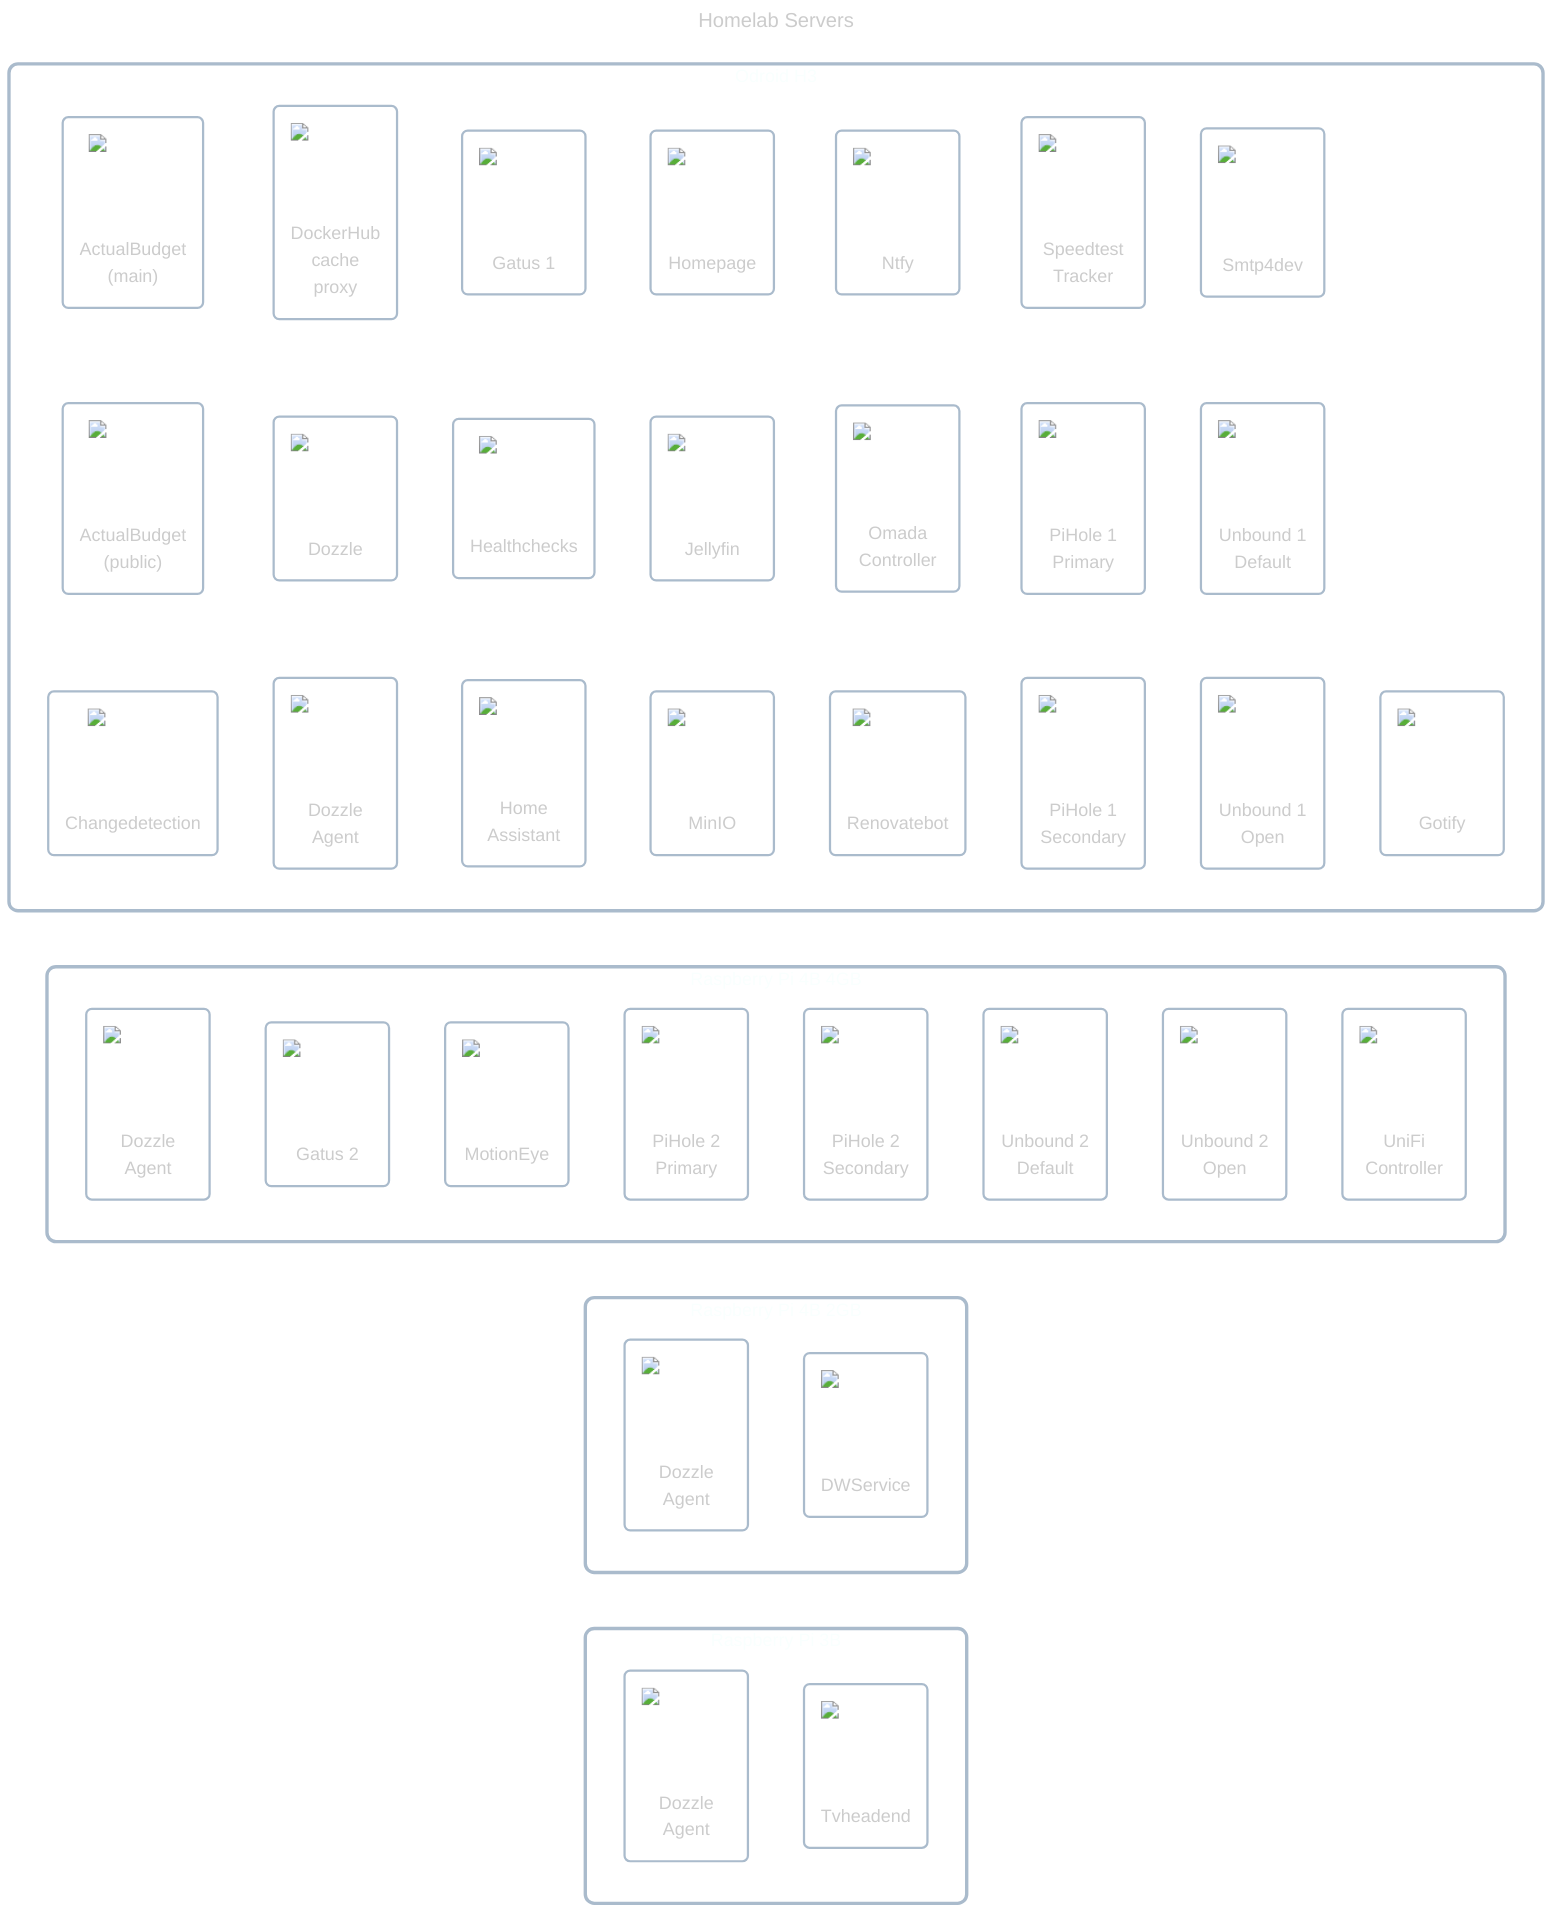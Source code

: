 ---
title: Homelab Servers
config:
    theme: dark
---

flowchart LR
    classDef cluster fill:#ffffff00,stroke:#aabbccff,stroke-width:3px,rx:8px,ry:8px;
    classDef node fill:#ffffff00,stroke:#aabbccff,stroke-width:2px,rx:5px,ry:5px;
    classDef no_border stroke:#ffffff00,stroke-width:0px;

    subgraph raspberry_pi_3b["Raspberry Pi 3B"]
        dozzle_agent_1("<div style='position:relative;width:80px;height:80px;margin:0 auto;margin-bottom:0.75em'><img src='../../../../icons/dozzle.png' style='min-width:80px;max-width:80px' /></div>Dozzle<br/>Agent")
        tvheadend("<div style='position:relative;width:80px;height:80px;margin:0 auto;margin-bottom:0.75em'><img src='../../../../icons/tvheadend.png' style='min-width:80px;max-width:80px' /></div>Tvheadend")

        %% hidden_raspberry_pi_3b(" ")
        %% class hidden_raspberry_pi_3b no_border
    end

    subgraph raspberry_pi_4b_2g["Raspberry Pi 4B 2GB"]
        dozzle_agent_2("<div style='position:relative;width:80px;height:80px;margin:0 auto;margin-bottom:0.75em'><img src='../../../../icons/dozzle.png' style='min-width:80px;max-width:80px' /></div>Dozzle<br/>Agent")
        dwservice("<div style='position:relative;width:80px;height:80px;margin:0 auto;margin-bottom:0.75em'><img src='../../../../icons/dwservice.png' style='min-width:80px;max-width:80px' /></div>DWService")

        %% hidden_raspberry_pi_4b_2g(" ")
        %% class hidden_raspberry_pi_4b_2g no_border
    end

    subgraph raspberry_pi_4b_4g["Raspberry Pi 4B 4GB"]
        dozzle_agent_3("<div style='position:relative;width:80px;height:80px;margin:0 auto;margin-bottom:0.75em'><img src='../../../../icons/dozzle.png' style='min-width:80px;max-width:80px' /></div>Dozzle<br/>Agent")
        gatus_2("<div style='position:relative;width:80px;height:80px;margin:0 auto;margin-bottom:0.75em'><img src='../../../../icons/gatus.png' style='min-width:80px;max-width:80px' /></div>Gatus 2")
        motioneye("<div style='position:relative;width:80px;height:80px;margin:0 auto;margin-bottom:0.75em'><img src='../../../../icons/motioneye.png' style='min-width:80px;max-width:80px' /></div>MotionEye")
        pihole_2_primary("<div style='position:relative;width:80px;height:80px;margin:0 auto;margin-bottom:0.75em'><img src='../../../../icons/pihole.png' style='min-width:80px;max-width:80px' /></div>PiHole 2<br/>Primary")
        pihole_2_secondary("<div style='position:relative;width:80px;height:80px;margin:0 auto;margin-bottom:0.75em'><img src='../../../../icons/pihole.png' style='min-width:80px;max-width:80px' /></div>PiHole 2<br/>Secondary")
        unbound_2_default("<div style='position:relative;width:80px;height:80px;margin:0 auto;margin-bottom:0.75em'><img src='../../../../icons/unbound.png' style='min-width:80px;max-width:80px' /></div>Unbound 2<br/>Default")
        unbound_2_open("<div style='position:relative;width:80px;height:80px;margin:0 auto;margin-bottom:0.75em'><img src='../../../../icons/unbound.png' style='min-width:80px;max-width:80px' /></div>Unbound 2<br/>Open")
        unifi_controller("<div style='position:relative;width:80px;height:80px;margin:0 auto;margin-bottom:0.75em'><img src='../../../../icons/unifi.png' style='min-width:80px;max-width:80px' /></div>UniFi<br/>Controller")

        %% hidden_raspberry_pi_4b_4g(" ")
        %% class hidden_raspberry_pi_4b_4g no_border
    end

    subgraph odroid_h3["Odroid H3"]
        actualbudget_main("<div style='position:relative;width:80px;height:80px;margin:0 auto;margin-bottom:0.75em'><img src='../../../../icons/actualbudget.png' style='min-width:80px;max-width:80px' /></div>ActualBudget<br/>(main)")
        actualbudget_public("<div style='position:relative;width:80px;height:80px;margin:0 auto;margin-bottom:0.75em'><img src='../../../../icons/actualbudget.png' style='min-width:80px;max-width:80px' /></div>ActualBudget<br/>(public)")
        changedetection("<div style='position:relative;width:80px;height:80px;margin:0 auto;margin-bottom:0.75em'><img src='../../../../icons/changedetection.png' style='min-width:80px;max-width:80px' /></div>Changedetection")
        dockerhub_proxy("<div style='position:relative;width:80px;height:80px;margin:0 auto;margin-bottom:0.5em'><img src='../../../../icons/docker.png' style='min-width:80px;max-width:80px' /></div>DockerHub<br/>cache<br/>proxy")
        dozzle_agent_4("<div style='position:relative;width:80px;height:80px;margin:0 auto;margin-bottom:0.75em'><img src='../../../../icons/dozzle.png' style='min-width:80px;max-width:80px' /></div>Dozzle<br/>Agent")
        dozzle("<div style='position:relative;width:80px;height:80px;margin:0 auto;margin-bottom:0.75em'><img src='../../../../icons/dozzle.png' style='min-width:80px;max-width:80px' /></div>Dozzle")
        gatus_1("<div style='position:relative;width:80px;height:80px;margin:0 auto;margin-bottom:0.75em'><img src='../../../../icons/gatus.png' style='min-width:80px;max-width:80px' /></div>Gatus 1")
        gotify("<div style='position:relative;width:80px;height:80px;margin:0 auto;margin-bottom:0.75em'><img src='../../../../icons/gotify.png' style='min-width:80px;max-width:80px' /></div>Gotify")
        healthchecks("<div style='position:relative;width:80px;height:80px;margin:0 auto;margin-bottom:0.5em'><img src='../../../../icons/healthchecks.png' style='min-width:80px;max-width:80px' /></div>Healthchecks")
        home_assistant("<div style='position:relative;width:80px;height:80px;margin:0 auto;margin-bottom:0.5em'><img src='../../../../icons/homeassistant.png' style='min-width:80px;max-width:80px' /></div>Home<br/>Assistant")
        homepage("<div style='position:relative;width:80px;height:80px;margin:0 auto;margin-bottom:0.75em'><img src='../../../../icons/homepage.png' style='min-width:80px;max-width:80px' /></div>Homepage")
        jellyfin("<div style='position:relative;width:80px;height:80px;margin:0 auto;margin-bottom:0.75em'><img src='../../../../icons/jellyfin.png' style='min-width:80px;max-width:80px' /></div>Jellyfin")
        minio("<div style='position:relative;width:80px;height:80px;margin:0 auto;margin-bottom:0.75em'><img src='../../../../icons/minio.png' style='min-width:80px;max-width:80px' /></div>MinIO")
        ntfy("<div style='position:relative;width:80px;height:80px;margin:0 auto;margin-bottom:0.75em'><img src='../../../../icons/ntfy.png' style='min-width:80px;max-width:80px' /></div>Ntfy")
        omada_controller("<div style='position:relative;width:80px;height:80px;margin:0 auto;margin-bottom:0.5em'><img src='../../../../icons/tp-link-omada.png' style='min-width:80px;max-width:80px' /></div>Omada<br/>Controller")
        pihole_1_primary("<div style='position:relative;width:80px;height:80px;margin:0 auto;margin-bottom:0.75em'><img src='../../../../icons/pihole.png' style='min-width:80px;max-width:80px' /></div>PiHole 1<br/>Primary")
        pihole_1_secondary("<div style='position:relative;width:80px;height:80px;margin:0 auto;margin-bottom:0.75em'><img src='../../../../icons/pihole.png' style='min-width:80px;max-width:80px' /></div>PiHole 1<br/>Secondary")
        renovatebot("<div style='position:relative;width:80px;height:80px;margin:0 auto;margin-bottom:0.75em'><img src='../../../../icons/renovatebot.png' style='min-width:80px;max-width:80px' /></div>Renovatebot")
        smtp4dev("<div style='position:relative;width:80px;height:80px;margin:0 auto;margin-bottom:1em'><img src='../../../../icons/smtp4dev.png' style='min-width:80px;max-width:80px' /></div>Smtp4dev")
        speedtest_tracker("<div style='position:relative;width:80px;height:80px;margin:0 auto;margin-bottom:0.75em'><img src='../../../../icons/speedtest-tracker.png' style='min-width:80px;max-width:80px' /></div>Speedtest<br/>Tracker")
        unbound_1_default("<div style='position:relative;width:80px;height:80px;margin:0 auto;margin-bottom:0.75em'><img src='../../../../icons/unbound.png' style='min-width:80px;max-width:80px' /></div>Unbound 1<br/>Default")
        unbound_1_open("<div style='position:relative;width:80px;height:80px;margin:0 auto;margin-bottom:0.75em'><img src='../../../../icons/unbound.png' style='min-width:80px;max-width:80px' /></div>Unbound 1<br/>Open")

        %% hidden_odroid_h3(" ")
        %% class hidden_odroid_h3 no_border

        actualbudget_main ~~~ actualbudget_public ~~~ changedetection
        dockerhub_proxy ~~~ dozzle ~~~ dozzle_agent_4
        gatus_1 ~~~ healthchecks ~~~ home_assistant
        homepage ~~~ jellyfin ~~~ minio
        ntfy ~~~ omada_controller ~~~ renovatebot
        speedtest_tracker ~~~ pihole_1_primary ~~~ pihole_1_secondary
        smtp4dev ~~~ unbound_1_default ~~~ unbound_1_open
    end

    odroid_h3
    raspberry_pi_3b
    raspberry_pi_4b_2g
    raspberry_pi_4b_4g

    %% Note: Enable in future:
    %% samba("<div style='position:relative;width:80px;height:80px;margin:0 auto;margin-bottom:1em'><img src='../../../../icons/filebrowser.png' style='min-width:80px;max-width:80px' /></div>SMB")